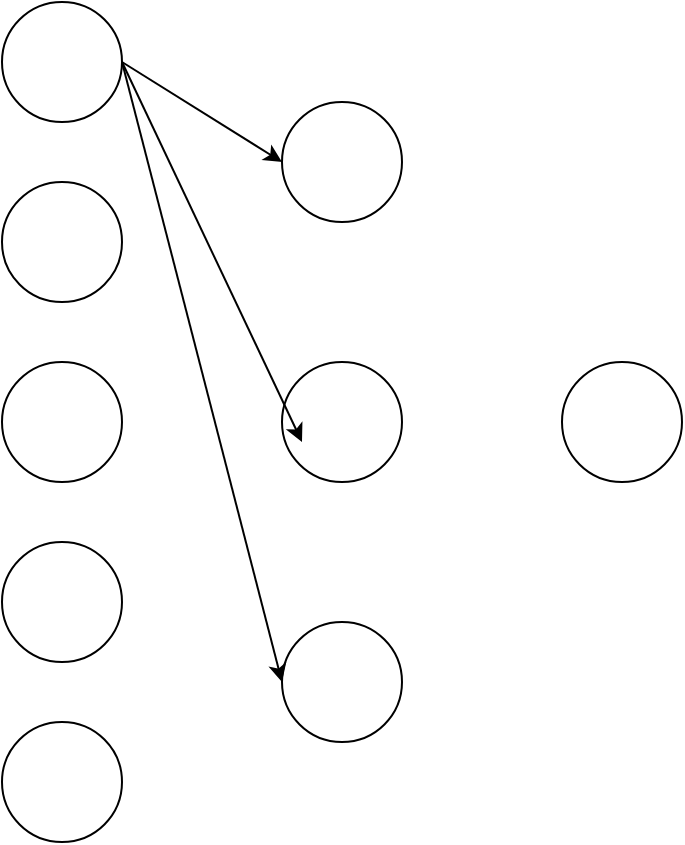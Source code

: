 <mxfile version="24.0.4" type="github">
  <diagram name="第 1 页" id="T3_I8XwFVwvv7itEy3XH">
    <mxGraphModel dx="1349" dy="777" grid="1" gridSize="10" guides="1" tooltips="1" connect="1" arrows="1" fold="1" page="1" pageScale="1" pageWidth="827" pageHeight="1169" math="0" shadow="0">
      <root>
        <mxCell id="0" />
        <mxCell id="1" parent="0" />
        <mxCell id="-9T8MAA02rSjERp2O7SW-1" value="" style="ellipse;whiteSpace=wrap;html=1;aspect=fixed;" vertex="1" parent="1">
          <mxGeometry x="140" y="110" width="60" height="60" as="geometry" />
        </mxCell>
        <mxCell id="-9T8MAA02rSjERp2O7SW-2" value="" style="ellipse;whiteSpace=wrap;html=1;aspect=fixed;" vertex="1" parent="1">
          <mxGeometry x="140" y="200" width="60" height="60" as="geometry" />
        </mxCell>
        <mxCell id="-9T8MAA02rSjERp2O7SW-3" value="" style="ellipse;whiteSpace=wrap;html=1;aspect=fixed;" vertex="1" parent="1">
          <mxGeometry x="140" y="290" width="60" height="60" as="geometry" />
        </mxCell>
        <mxCell id="-9T8MAA02rSjERp2O7SW-4" value="" style="ellipse;whiteSpace=wrap;html=1;aspect=fixed;" vertex="1" parent="1">
          <mxGeometry x="140" y="380" width="60" height="60" as="geometry" />
        </mxCell>
        <mxCell id="-9T8MAA02rSjERp2O7SW-5" value="" style="ellipse;whiteSpace=wrap;html=1;aspect=fixed;" vertex="1" parent="1">
          <mxGeometry x="140" y="470" width="60" height="60" as="geometry" />
        </mxCell>
        <mxCell id="-9T8MAA02rSjERp2O7SW-6" value="" style="ellipse;whiteSpace=wrap;html=1;aspect=fixed;" vertex="1" parent="1">
          <mxGeometry x="280" y="160" width="60" height="60" as="geometry" />
        </mxCell>
        <mxCell id="-9T8MAA02rSjERp2O7SW-7" value="" style="ellipse;whiteSpace=wrap;html=1;aspect=fixed;" vertex="1" parent="1">
          <mxGeometry x="280" y="290" width="60" height="60" as="geometry" />
        </mxCell>
        <mxCell id="-9T8MAA02rSjERp2O7SW-8" value="" style="ellipse;whiteSpace=wrap;html=1;aspect=fixed;" vertex="1" parent="1">
          <mxGeometry x="280" y="420" width="60" height="60" as="geometry" />
        </mxCell>
        <mxCell id="-9T8MAA02rSjERp2O7SW-9" value="" style="ellipse;whiteSpace=wrap;html=1;aspect=fixed;" vertex="1" parent="1">
          <mxGeometry x="420" y="290" width="60" height="60" as="geometry" />
        </mxCell>
        <mxCell id="-9T8MAA02rSjERp2O7SW-10" value="" style="endArrow=classic;html=1;rounded=0;exitX=1;exitY=0.5;exitDx=0;exitDy=0;entryX=0;entryY=0.5;entryDx=0;entryDy=0;" edge="1" parent="1" source="-9T8MAA02rSjERp2O7SW-1" target="-9T8MAA02rSjERp2O7SW-6">
          <mxGeometry width="50" height="50" relative="1" as="geometry">
            <mxPoint x="390" y="420" as="sourcePoint" />
            <mxPoint x="440" y="370" as="targetPoint" />
          </mxGeometry>
        </mxCell>
        <mxCell id="-9T8MAA02rSjERp2O7SW-12" value="" style="endArrow=classic;html=1;rounded=0;exitX=1;exitY=0.5;exitDx=0;exitDy=0;entryX=0;entryY=0.5;entryDx=0;entryDy=0;" edge="1" parent="1" target="-9T8MAA02rSjERp2O7SW-8">
          <mxGeometry width="50" height="50" relative="1" as="geometry">
            <mxPoint x="200" y="140" as="sourcePoint" />
            <mxPoint x="280" y="190" as="targetPoint" />
          </mxGeometry>
        </mxCell>
        <mxCell id="-9T8MAA02rSjERp2O7SW-14" value="" style="endArrow=classic;html=1;rounded=0;entryX=0;entryY=0.5;entryDx=0;entryDy=0;" edge="1" parent="1">
          <mxGeometry width="50" height="50" relative="1" as="geometry">
            <mxPoint x="200" y="140" as="sourcePoint" />
            <mxPoint x="290" y="330" as="targetPoint" />
          </mxGeometry>
        </mxCell>
      </root>
    </mxGraphModel>
  </diagram>
</mxfile>
